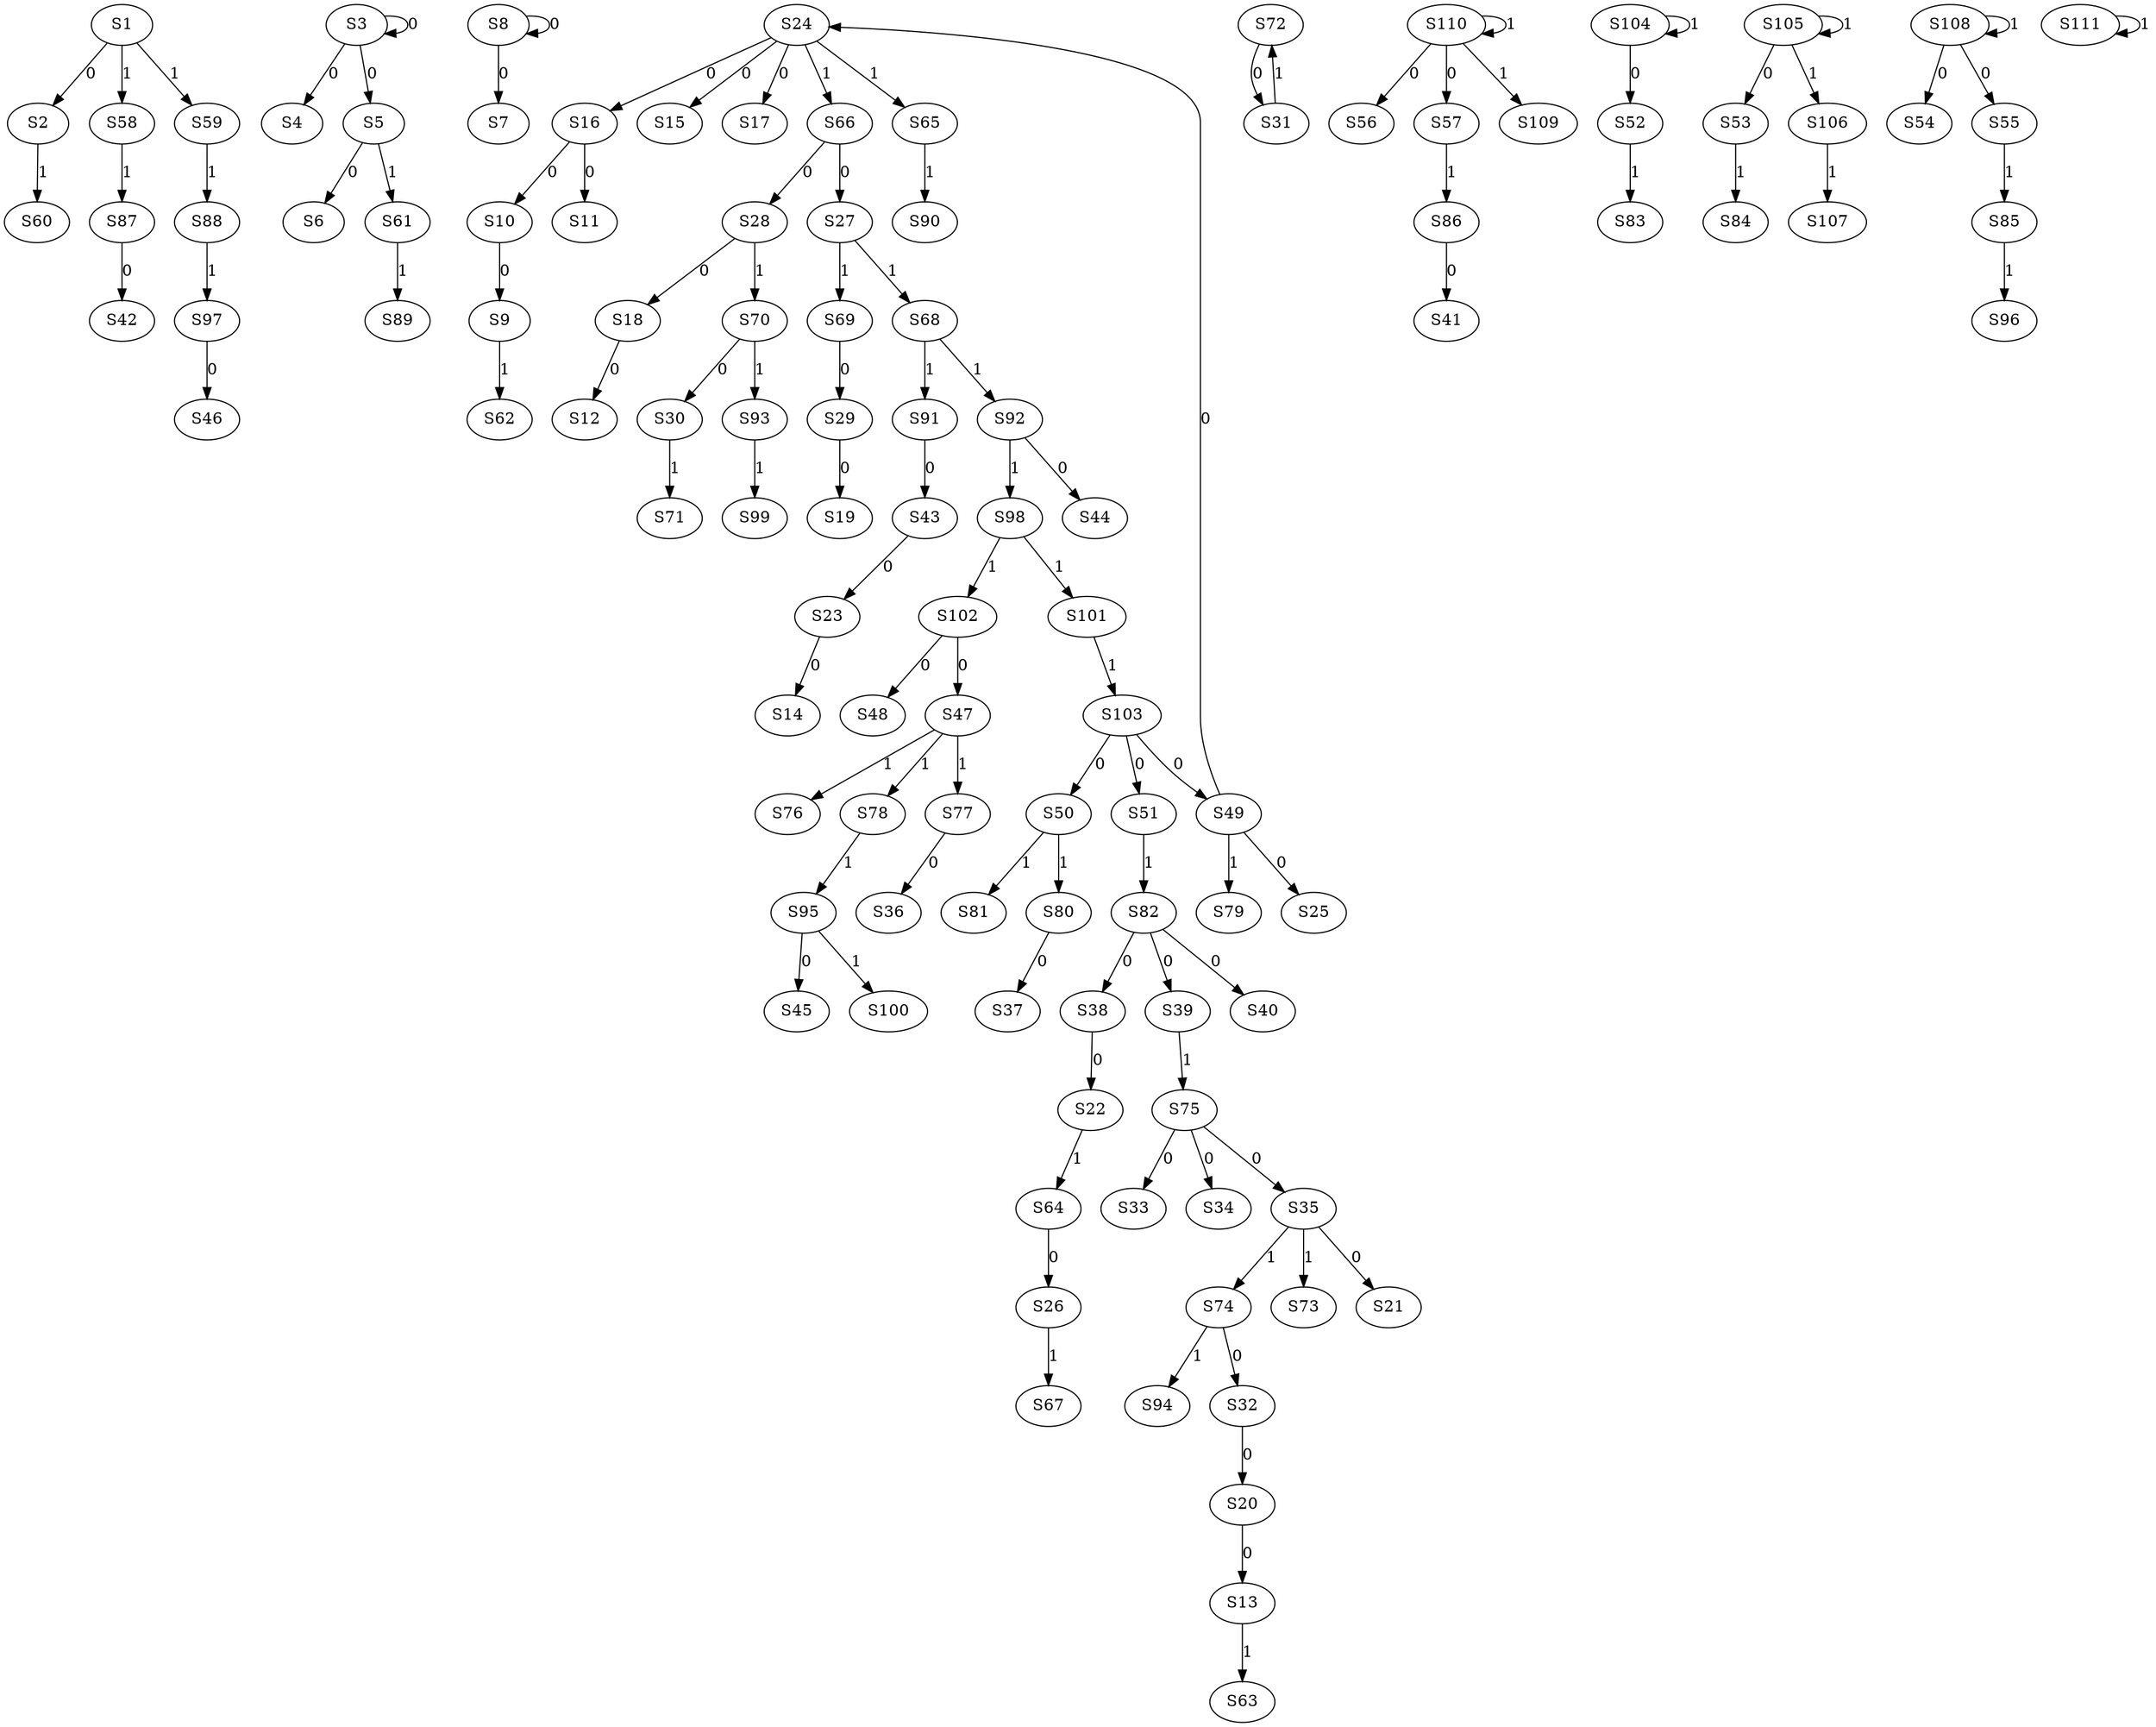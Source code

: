 strict digraph {
	S1 -> S2 [ label = 0 ];
	S3 -> S3 [ label = 0 ];
	S3 -> S4 [ label = 0 ];
	S3 -> S5 [ label = 0 ];
	S5 -> S6 [ label = 0 ];
	S8 -> S7 [ label = 0 ];
	S8 -> S8 [ label = 0 ];
	S10 -> S9 [ label = 0 ];
	S16 -> S10 [ label = 0 ];
	S16 -> S11 [ label = 0 ];
	S18 -> S12 [ label = 0 ];
	S20 -> S13 [ label = 0 ];
	S23 -> S14 [ label = 0 ];
	S24 -> S15 [ label = 0 ];
	S24 -> S16 [ label = 0 ];
	S24 -> S17 [ label = 0 ];
	S28 -> S18 [ label = 0 ];
	S29 -> S19 [ label = 0 ];
	S32 -> S20 [ label = 0 ];
	S35 -> S21 [ label = 0 ];
	S38 -> S22 [ label = 0 ];
	S43 -> S23 [ label = 0 ];
	S49 -> S24 [ label = 0 ];
	S49 -> S25 [ label = 0 ];
	S64 -> S26 [ label = 0 ];
	S66 -> S27 [ label = 0 ];
	S66 -> S28 [ label = 0 ];
	S69 -> S29 [ label = 0 ];
	S70 -> S30 [ label = 0 ];
	S72 -> S31 [ label = 0 ];
	S74 -> S32 [ label = 0 ];
	S75 -> S33 [ label = 0 ];
	S75 -> S34 [ label = 0 ];
	S75 -> S35 [ label = 0 ];
	S77 -> S36 [ label = 0 ];
	S80 -> S37 [ label = 0 ];
	S82 -> S38 [ label = 0 ];
	S82 -> S39 [ label = 0 ];
	S82 -> S40 [ label = 0 ];
	S86 -> S41 [ label = 0 ];
	S87 -> S42 [ label = 0 ];
	S91 -> S43 [ label = 0 ];
	S92 -> S44 [ label = 0 ];
	S95 -> S45 [ label = 0 ];
	S97 -> S46 [ label = 0 ];
	S102 -> S47 [ label = 0 ];
	S102 -> S48 [ label = 0 ];
	S103 -> S49 [ label = 0 ];
	S103 -> S50 [ label = 0 ];
	S103 -> S51 [ label = 0 ];
	S104 -> S52 [ label = 0 ];
	S105 -> S53 [ label = 0 ];
	S108 -> S54 [ label = 0 ];
	S108 -> S55 [ label = 0 ];
	S110 -> S56 [ label = 0 ];
	S110 -> S57 [ label = 0 ];
	S1 -> S58 [ label = 1 ];
	S1 -> S59 [ label = 1 ];
	S2 -> S60 [ label = 1 ];
	S5 -> S61 [ label = 1 ];
	S9 -> S62 [ label = 1 ];
	S13 -> S63 [ label = 1 ];
	S22 -> S64 [ label = 1 ];
	S24 -> S65 [ label = 1 ];
	S24 -> S66 [ label = 1 ];
	S26 -> S67 [ label = 1 ];
	S27 -> S68 [ label = 1 ];
	S27 -> S69 [ label = 1 ];
	S28 -> S70 [ label = 1 ];
	S30 -> S71 [ label = 1 ];
	S31 -> S72 [ label = 1 ];
	S35 -> S73 [ label = 1 ];
	S35 -> S74 [ label = 1 ];
	S39 -> S75 [ label = 1 ];
	S47 -> S76 [ label = 1 ];
	S47 -> S77 [ label = 1 ];
	S47 -> S78 [ label = 1 ];
	S49 -> S79 [ label = 1 ];
	S50 -> S80 [ label = 1 ];
	S50 -> S81 [ label = 1 ];
	S51 -> S82 [ label = 1 ];
	S52 -> S83 [ label = 1 ];
	S53 -> S84 [ label = 1 ];
	S55 -> S85 [ label = 1 ];
	S57 -> S86 [ label = 1 ];
	S58 -> S87 [ label = 1 ];
	S59 -> S88 [ label = 1 ];
	S61 -> S89 [ label = 1 ];
	S65 -> S90 [ label = 1 ];
	S68 -> S91 [ label = 1 ];
	S68 -> S92 [ label = 1 ];
	S70 -> S93 [ label = 1 ];
	S74 -> S94 [ label = 1 ];
	S78 -> S95 [ label = 1 ];
	S85 -> S96 [ label = 1 ];
	S88 -> S97 [ label = 1 ];
	S92 -> S98 [ label = 1 ];
	S93 -> S99 [ label = 1 ];
	S95 -> S100 [ label = 1 ];
	S98 -> S101 [ label = 1 ];
	S98 -> S102 [ label = 1 ];
	S101 -> S103 [ label = 1 ];
	S104 -> S104 [ label = 1 ];
	S105 -> S105 [ label = 1 ];
	S105 -> S106 [ label = 1 ];
	S106 -> S107 [ label = 1 ];
	S108 -> S108 [ label = 1 ];
	S110 -> S109 [ label = 1 ];
	S110 -> S110 [ label = 1 ];
	S111 -> S111 [ label = 1 ];
}
